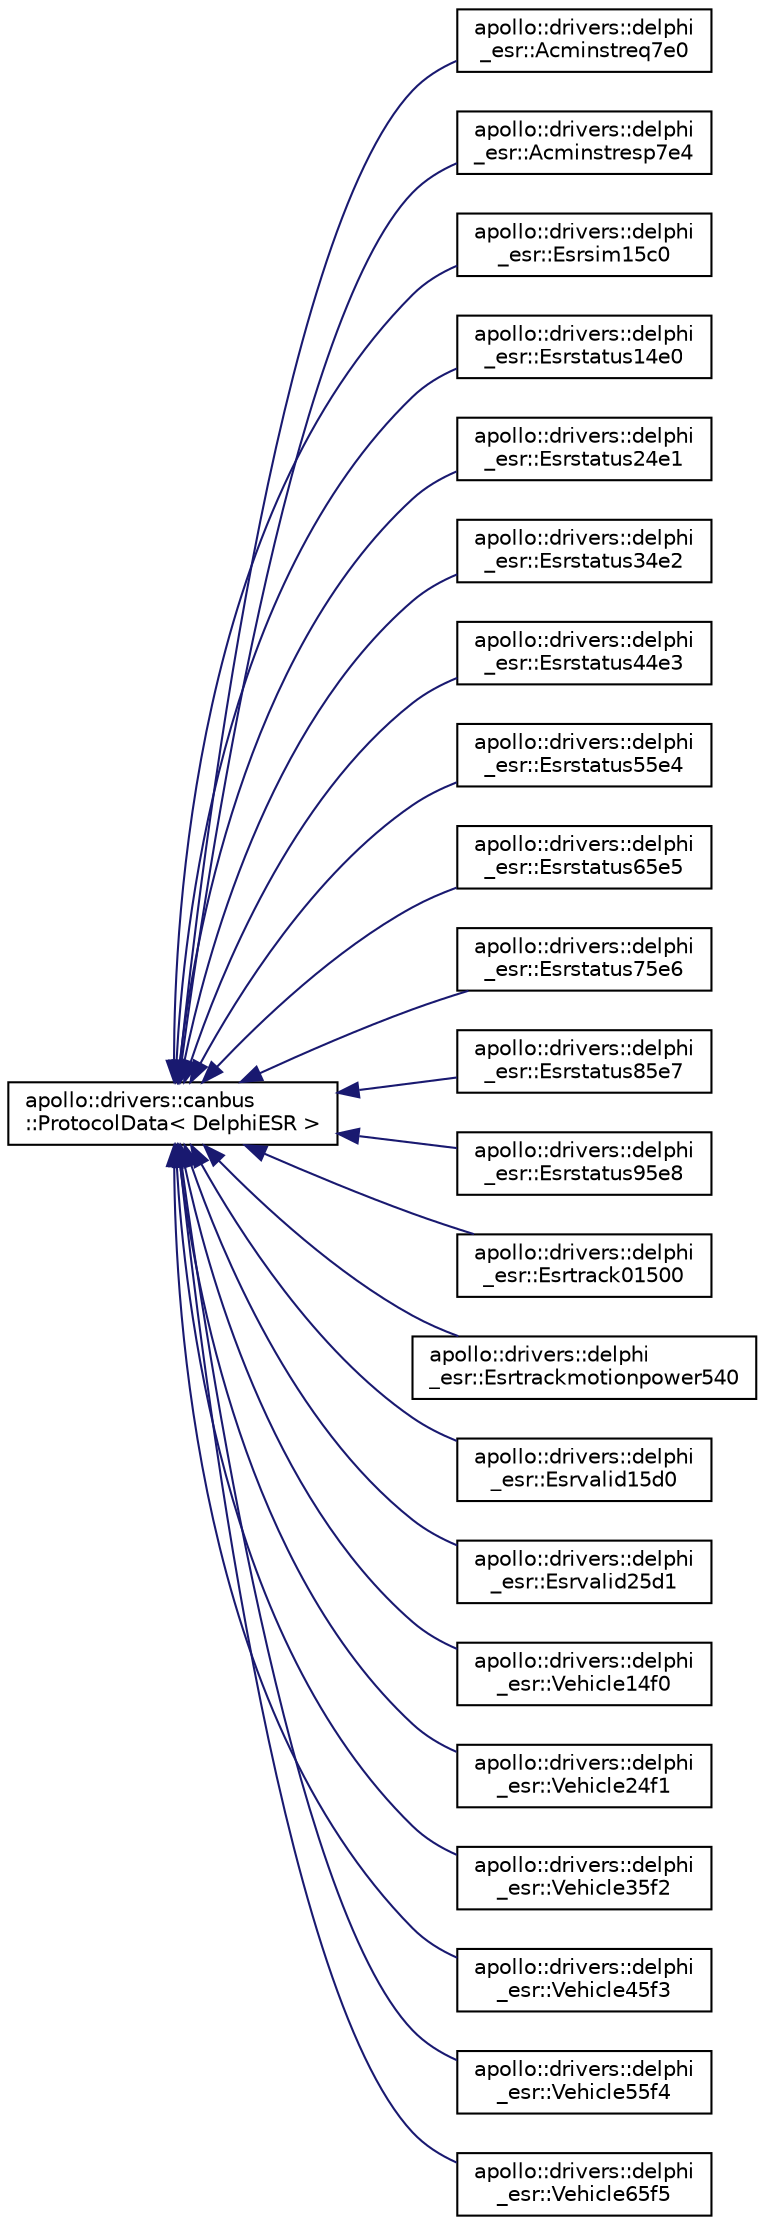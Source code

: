 digraph "Graphical Class Hierarchy"
{
  edge [fontname="Helvetica",fontsize="10",labelfontname="Helvetica",labelfontsize="10"];
  node [fontname="Helvetica",fontsize="10",shape=record];
  rankdir="LR";
  Node1 [label="apollo::drivers::canbus\l::ProtocolData\< DelphiESR \>",height=0.2,width=0.4,color="black", fillcolor="white", style="filled",URL="$classapollo_1_1drivers_1_1canbus_1_1ProtocolData.html"];
  Node1 -> Node2 [dir="back",color="midnightblue",fontsize="10",style="solid",fontname="Helvetica"];
  Node2 [label="apollo::drivers::delphi\l_esr::Acminstreq7e0",height=0.2,width=0.4,color="black", fillcolor="white", style="filled",URL="$classapollo_1_1drivers_1_1delphi__esr_1_1Acminstreq7e0.html"];
  Node1 -> Node3 [dir="back",color="midnightblue",fontsize="10",style="solid",fontname="Helvetica"];
  Node3 [label="apollo::drivers::delphi\l_esr::Acminstresp7e4",height=0.2,width=0.4,color="black", fillcolor="white", style="filled",URL="$classapollo_1_1drivers_1_1delphi__esr_1_1Acminstresp7e4.html"];
  Node1 -> Node4 [dir="back",color="midnightblue",fontsize="10",style="solid",fontname="Helvetica"];
  Node4 [label="apollo::drivers::delphi\l_esr::Esrsim15c0",height=0.2,width=0.4,color="black", fillcolor="white", style="filled",URL="$classapollo_1_1drivers_1_1delphi__esr_1_1Esrsim15c0.html"];
  Node1 -> Node5 [dir="back",color="midnightblue",fontsize="10",style="solid",fontname="Helvetica"];
  Node5 [label="apollo::drivers::delphi\l_esr::Esrstatus14e0",height=0.2,width=0.4,color="black", fillcolor="white", style="filled",URL="$classapollo_1_1drivers_1_1delphi__esr_1_1Esrstatus14e0.html"];
  Node1 -> Node6 [dir="back",color="midnightblue",fontsize="10",style="solid",fontname="Helvetica"];
  Node6 [label="apollo::drivers::delphi\l_esr::Esrstatus24e1",height=0.2,width=0.4,color="black", fillcolor="white", style="filled",URL="$classapollo_1_1drivers_1_1delphi__esr_1_1Esrstatus24e1.html"];
  Node1 -> Node7 [dir="back",color="midnightblue",fontsize="10",style="solid",fontname="Helvetica"];
  Node7 [label="apollo::drivers::delphi\l_esr::Esrstatus34e2",height=0.2,width=0.4,color="black", fillcolor="white", style="filled",URL="$classapollo_1_1drivers_1_1delphi__esr_1_1Esrstatus34e2.html"];
  Node1 -> Node8 [dir="back",color="midnightblue",fontsize="10",style="solid",fontname="Helvetica"];
  Node8 [label="apollo::drivers::delphi\l_esr::Esrstatus44e3",height=0.2,width=0.4,color="black", fillcolor="white", style="filled",URL="$classapollo_1_1drivers_1_1delphi__esr_1_1Esrstatus44e3.html"];
  Node1 -> Node9 [dir="back",color="midnightblue",fontsize="10",style="solid",fontname="Helvetica"];
  Node9 [label="apollo::drivers::delphi\l_esr::Esrstatus55e4",height=0.2,width=0.4,color="black", fillcolor="white", style="filled",URL="$classapollo_1_1drivers_1_1delphi__esr_1_1Esrstatus55e4.html"];
  Node1 -> Node10 [dir="back",color="midnightblue",fontsize="10",style="solid",fontname="Helvetica"];
  Node10 [label="apollo::drivers::delphi\l_esr::Esrstatus65e5",height=0.2,width=0.4,color="black", fillcolor="white", style="filled",URL="$classapollo_1_1drivers_1_1delphi__esr_1_1Esrstatus65e5.html"];
  Node1 -> Node11 [dir="back",color="midnightblue",fontsize="10",style="solid",fontname="Helvetica"];
  Node11 [label="apollo::drivers::delphi\l_esr::Esrstatus75e6",height=0.2,width=0.4,color="black", fillcolor="white", style="filled",URL="$classapollo_1_1drivers_1_1delphi__esr_1_1Esrstatus75e6.html"];
  Node1 -> Node12 [dir="back",color="midnightblue",fontsize="10",style="solid",fontname="Helvetica"];
  Node12 [label="apollo::drivers::delphi\l_esr::Esrstatus85e7",height=0.2,width=0.4,color="black", fillcolor="white", style="filled",URL="$classapollo_1_1drivers_1_1delphi__esr_1_1Esrstatus85e7.html"];
  Node1 -> Node13 [dir="back",color="midnightblue",fontsize="10",style="solid",fontname="Helvetica"];
  Node13 [label="apollo::drivers::delphi\l_esr::Esrstatus95e8",height=0.2,width=0.4,color="black", fillcolor="white", style="filled",URL="$classapollo_1_1drivers_1_1delphi__esr_1_1Esrstatus95e8.html"];
  Node1 -> Node14 [dir="back",color="midnightblue",fontsize="10",style="solid",fontname="Helvetica"];
  Node14 [label="apollo::drivers::delphi\l_esr::Esrtrack01500",height=0.2,width=0.4,color="black", fillcolor="white", style="filled",URL="$classapollo_1_1drivers_1_1delphi__esr_1_1Esrtrack01500.html"];
  Node1 -> Node15 [dir="back",color="midnightblue",fontsize="10",style="solid",fontname="Helvetica"];
  Node15 [label="apollo::drivers::delphi\l_esr::Esrtrackmotionpower540",height=0.2,width=0.4,color="black", fillcolor="white", style="filled",URL="$classapollo_1_1drivers_1_1delphi__esr_1_1Esrtrackmotionpower540.html"];
  Node1 -> Node16 [dir="back",color="midnightblue",fontsize="10",style="solid",fontname="Helvetica"];
  Node16 [label="apollo::drivers::delphi\l_esr::Esrvalid15d0",height=0.2,width=0.4,color="black", fillcolor="white", style="filled",URL="$classapollo_1_1drivers_1_1delphi__esr_1_1Esrvalid15d0.html"];
  Node1 -> Node17 [dir="back",color="midnightblue",fontsize="10",style="solid",fontname="Helvetica"];
  Node17 [label="apollo::drivers::delphi\l_esr::Esrvalid25d1",height=0.2,width=0.4,color="black", fillcolor="white", style="filled",URL="$classapollo_1_1drivers_1_1delphi__esr_1_1Esrvalid25d1.html"];
  Node1 -> Node18 [dir="back",color="midnightblue",fontsize="10",style="solid",fontname="Helvetica"];
  Node18 [label="apollo::drivers::delphi\l_esr::Vehicle14f0",height=0.2,width=0.4,color="black", fillcolor="white", style="filled",URL="$classapollo_1_1drivers_1_1delphi__esr_1_1Vehicle14f0.html"];
  Node1 -> Node19 [dir="back",color="midnightblue",fontsize="10",style="solid",fontname="Helvetica"];
  Node19 [label="apollo::drivers::delphi\l_esr::Vehicle24f1",height=0.2,width=0.4,color="black", fillcolor="white", style="filled",URL="$classapollo_1_1drivers_1_1delphi__esr_1_1Vehicle24f1.html"];
  Node1 -> Node20 [dir="back",color="midnightblue",fontsize="10",style="solid",fontname="Helvetica"];
  Node20 [label="apollo::drivers::delphi\l_esr::Vehicle35f2",height=0.2,width=0.4,color="black", fillcolor="white", style="filled",URL="$classapollo_1_1drivers_1_1delphi__esr_1_1Vehicle35f2.html"];
  Node1 -> Node21 [dir="back",color="midnightblue",fontsize="10",style="solid",fontname="Helvetica"];
  Node21 [label="apollo::drivers::delphi\l_esr::Vehicle45f3",height=0.2,width=0.4,color="black", fillcolor="white", style="filled",URL="$classapollo_1_1drivers_1_1delphi__esr_1_1Vehicle45f3.html"];
  Node1 -> Node22 [dir="back",color="midnightblue",fontsize="10",style="solid",fontname="Helvetica"];
  Node22 [label="apollo::drivers::delphi\l_esr::Vehicle55f4",height=0.2,width=0.4,color="black", fillcolor="white", style="filled",URL="$classapollo_1_1drivers_1_1delphi__esr_1_1Vehicle55f4.html"];
  Node1 -> Node23 [dir="back",color="midnightblue",fontsize="10",style="solid",fontname="Helvetica"];
  Node23 [label="apollo::drivers::delphi\l_esr::Vehicle65f5",height=0.2,width=0.4,color="black", fillcolor="white", style="filled",URL="$classapollo_1_1drivers_1_1delphi__esr_1_1Vehicle65f5.html"];
}
